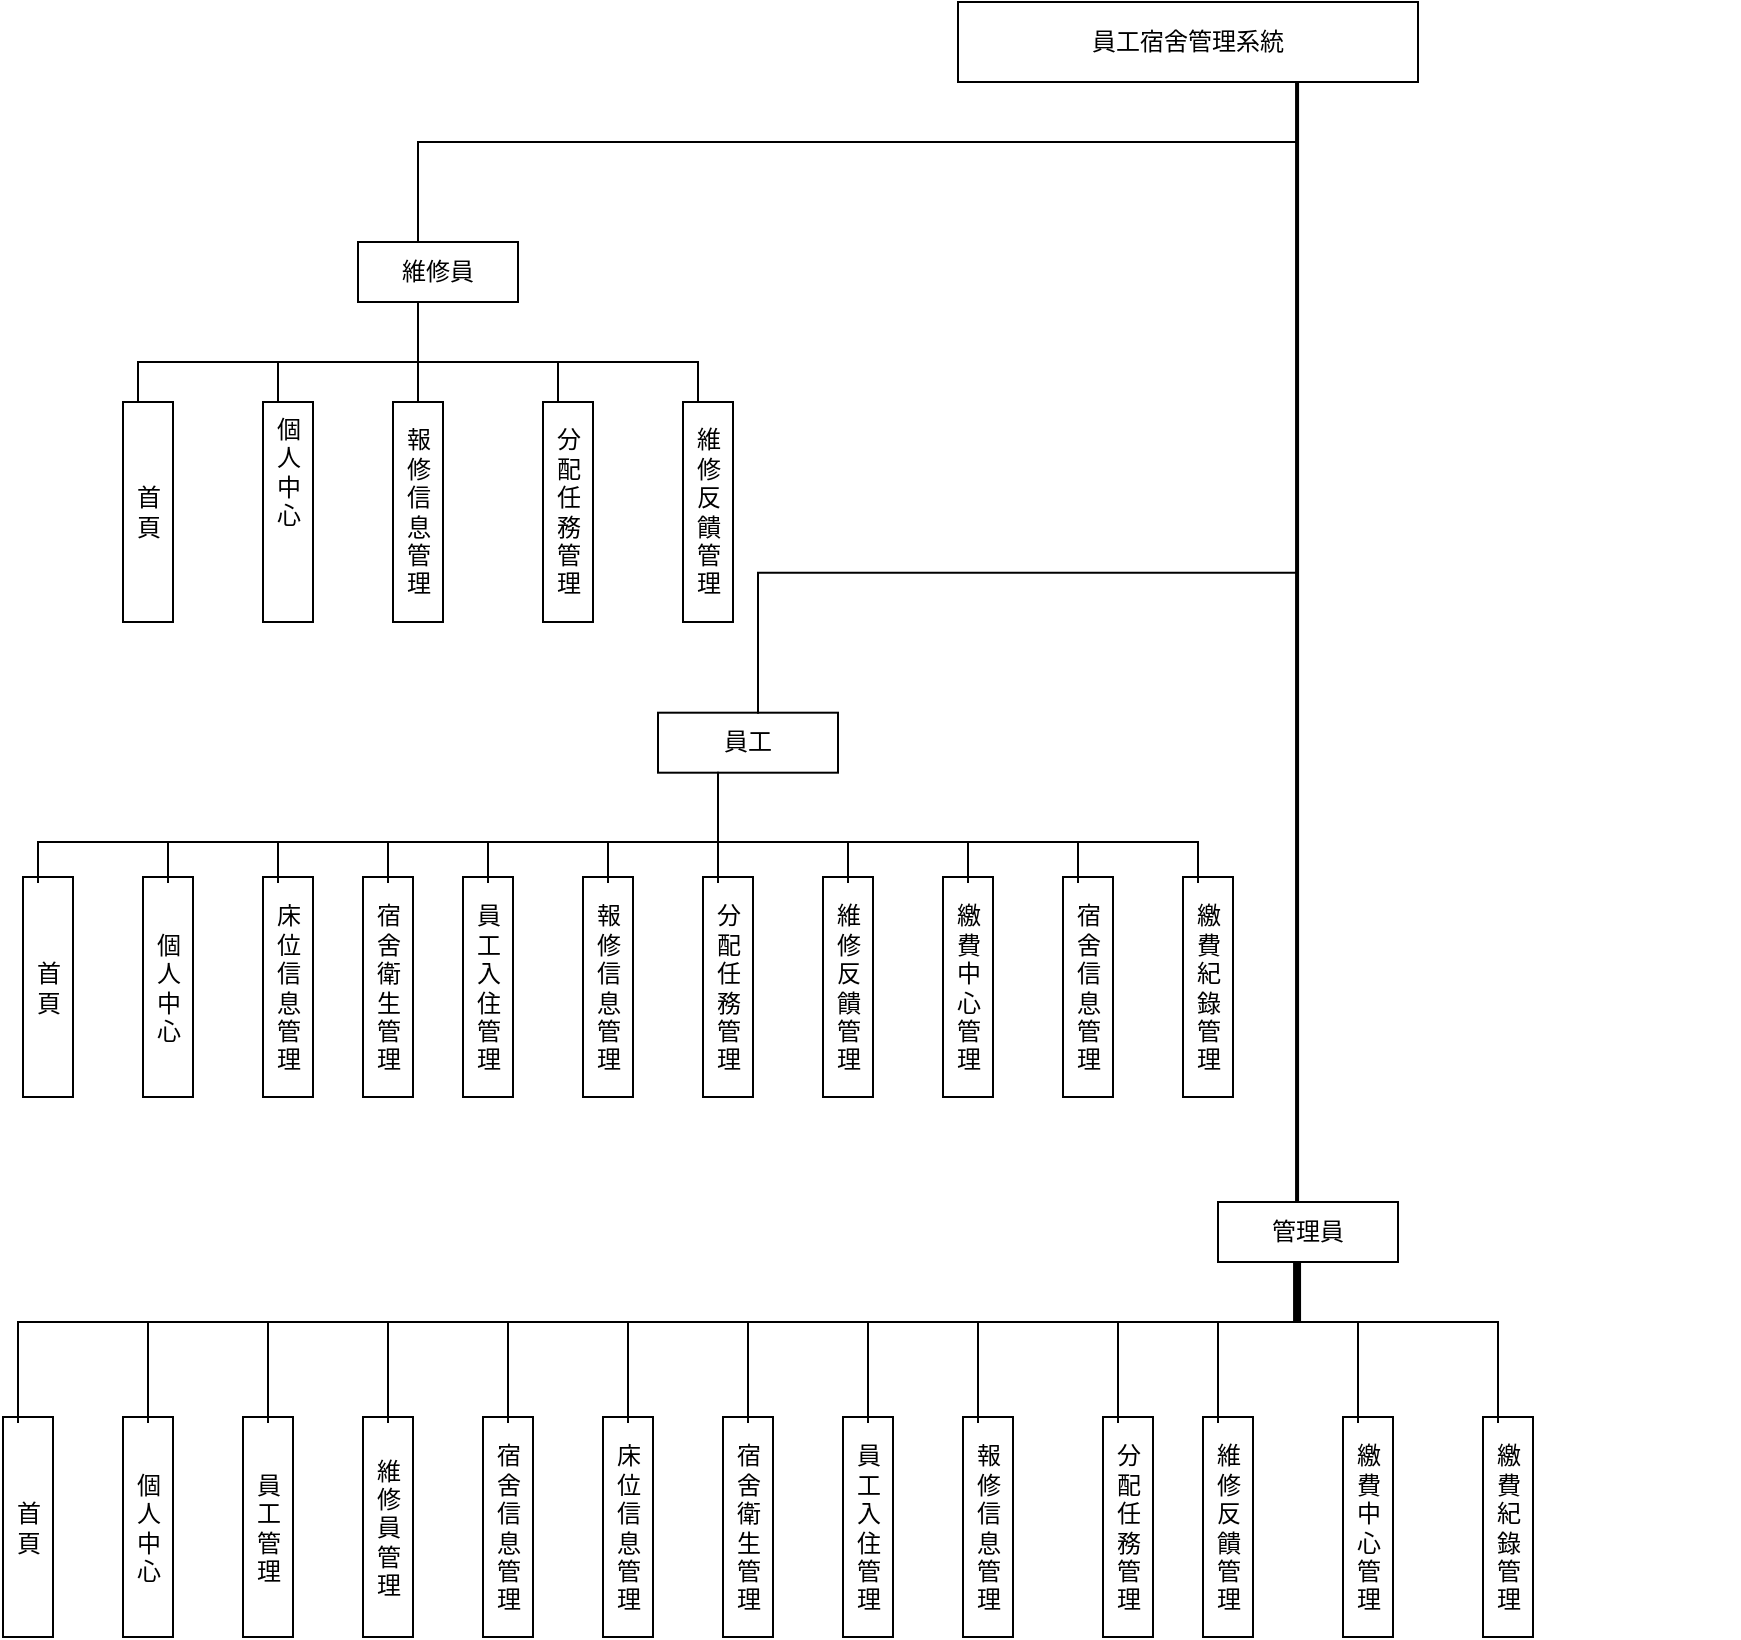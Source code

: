 <mxfile version="22.1.16" type="device">
  <diagram name="第 1 页" id="CrLuZhJrTcjM2FDFU3bM">
    <mxGraphModel dx="1195" dy="622" grid="1" gridSize="10" guides="1" tooltips="1" connect="1" arrows="1" fold="1" page="1" pageScale="1" pageWidth="827" pageHeight="1169" math="0" shadow="0">
      <root>
        <mxCell id="0" />
        <mxCell id="1" parent="0" />
        <mxCell id="8_fql4b7f1DPzUtLpHz6-1" value="員工宿舍管理系統" style="rounded=0;whiteSpace=wrap;html=1;" parent="1" vertex="1">
          <mxGeometry x="510" y="10" width="230" height="40" as="geometry" />
        </mxCell>
        <mxCell id="8_fql4b7f1DPzUtLpHz6-2" value="維修員" style="rounded=0;whiteSpace=wrap;html=1;" parent="1" vertex="1">
          <mxGeometry x="210" y="130" width="80" height="30" as="geometry" />
        </mxCell>
        <mxCell id="8_fql4b7f1DPzUtLpHz6-4" value="報修信息管理" style="rounded=0;whiteSpace=wrap;html=1;rotation=90;horizontal=0;" parent="1" vertex="1">
          <mxGeometry x="185" y="252.5" width="110" height="25" as="geometry" />
        </mxCell>
        <mxCell id="8_fql4b7f1DPzUtLpHz6-5" value="分配任務管理" style="rounded=0;whiteSpace=wrap;html=1;rotation=90;horizontal=0;" parent="1" vertex="1">
          <mxGeometry x="260" y="252.5" width="110" height="25" as="geometry" />
        </mxCell>
        <mxCell id="8_fql4b7f1DPzUtLpHz6-6" value="維修反饋管理" style="rounded=0;whiteSpace=wrap;html=1;rotation=90;horizontal=0;" parent="1" vertex="1">
          <mxGeometry x="330" y="252.5" width="110" height="25" as="geometry" />
        </mxCell>
        <mxCell id="8_fql4b7f1DPzUtLpHz6-8" value="員工" style="rounded=0;whiteSpace=wrap;html=1;" parent="1" vertex="1">
          <mxGeometry x="360" y="365.35" width="90" height="30" as="geometry" />
        </mxCell>
        <mxCell id="8_fql4b7f1DPzUtLpHz6-9" value="首頁" style="rounded=0;whiteSpace=wrap;html=1;rotation=90;horizontal=0;" parent="1" vertex="1">
          <mxGeometry y="490" width="110" height="25" as="geometry" />
        </mxCell>
        <mxCell id="8_fql4b7f1DPzUtLpHz6-10" value="個人中心" style="rounded=0;whiteSpace=wrap;html=1;rotation=90;horizontal=0;" parent="1" vertex="1">
          <mxGeometry x="60" y="490" width="110" height="25" as="geometry" />
        </mxCell>
        <mxCell id="8_fql4b7f1DPzUtLpHz6-11" value="床位信息管理" style="rounded=0;whiteSpace=wrap;html=1;rotation=90;horizontal=0;" parent="1" vertex="1">
          <mxGeometry x="120" y="490" width="110" height="25" as="geometry" />
        </mxCell>
        <mxCell id="8_fql4b7f1DPzUtLpHz6-12" value="宿舍衛生管理" style="rounded=0;whiteSpace=wrap;html=1;rotation=90;horizontal=0;" parent="1" vertex="1">
          <mxGeometry x="170" y="490" width="110" height="25" as="geometry" />
        </mxCell>
        <mxCell id="8_fql4b7f1DPzUtLpHz6-13" value="員工入住管理" style="rounded=0;whiteSpace=wrap;html=1;rotation=90;horizontal=0;" parent="1" vertex="1">
          <mxGeometry x="220" y="490" width="110" height="25" as="geometry" />
        </mxCell>
        <mxCell id="8_fql4b7f1DPzUtLpHz6-14" value="報修信息管理" style="rounded=0;whiteSpace=wrap;html=1;rotation=90;horizontal=0;" parent="1" vertex="1">
          <mxGeometry x="280" y="490" width="110" height="25" as="geometry" />
        </mxCell>
        <mxCell id="8_fql4b7f1DPzUtLpHz6-15" value="分配任務管理" style="rounded=0;whiteSpace=wrap;html=1;rotation=90;horizontal=0;" parent="1" vertex="1">
          <mxGeometry x="340" y="490" width="110" height="25" as="geometry" />
        </mxCell>
        <mxCell id="8_fql4b7f1DPzUtLpHz6-16" value="維修反饋管理" style="rounded=0;whiteSpace=wrap;html=1;rotation=90;horizontal=0;" parent="1" vertex="1">
          <mxGeometry x="400" y="490" width="110" height="25" as="geometry" />
        </mxCell>
        <mxCell id="8_fql4b7f1DPzUtLpHz6-17" value="繳費中心管理" style="rounded=0;whiteSpace=wrap;html=1;rotation=90;horizontal=0;" parent="1" vertex="1">
          <mxGeometry x="460" y="490" width="110" height="25" as="geometry" />
        </mxCell>
        <mxCell id="8_fql4b7f1DPzUtLpHz6-18" value="宿舍信息管理" style="rounded=0;whiteSpace=wrap;html=1;rotation=90;horizontal=0;" parent="1" vertex="1">
          <mxGeometry x="520" y="490" width="110" height="25" as="geometry" />
        </mxCell>
        <mxCell id="8_fql4b7f1DPzUtLpHz6-19" value="繳費紀錄管理" style="rounded=0;whiteSpace=wrap;html=1;rotation=90;horizontal=0;" parent="1" vertex="1">
          <mxGeometry x="580" y="490" width="110" height="25" as="geometry" />
        </mxCell>
        <mxCell id="8_fql4b7f1DPzUtLpHz6-23" value="管理員" style="rounded=0;whiteSpace=wrap;html=1;" parent="1" vertex="1">
          <mxGeometry x="640" y="610" width="90" height="30" as="geometry" />
        </mxCell>
        <mxCell id="8_fql4b7f1DPzUtLpHz6-24" value="首頁" style="rounded=0;whiteSpace=wrap;html=1;rotation=90;horizontal=0;" parent="1" vertex="1">
          <mxGeometry x="-10" y="760" width="110" height="25" as="geometry" />
        </mxCell>
        <mxCell id="8_fql4b7f1DPzUtLpHz6-26" value="個人中心" style="rounded=0;whiteSpace=wrap;html=1;rotation=90;horizontal=0;" parent="1" vertex="1">
          <mxGeometry x="50" y="760" width="110" height="25" as="geometry" />
        </mxCell>
        <mxCell id="8_fql4b7f1DPzUtLpHz6-27" value="員工管理" style="rounded=0;whiteSpace=wrap;html=1;rotation=90;horizontal=0;" parent="1" vertex="1">
          <mxGeometry x="110" y="760" width="110" height="25" as="geometry" />
        </mxCell>
        <mxCell id="8_fql4b7f1DPzUtLpHz6-28" value="維修員管理" style="rounded=0;whiteSpace=wrap;html=1;rotation=90;horizontal=0;" parent="1" vertex="1">
          <mxGeometry x="170" y="760" width="110" height="25" as="geometry" />
        </mxCell>
        <mxCell id="8_fql4b7f1DPzUtLpHz6-29" value="宿舍信息管理" style="rounded=0;whiteSpace=wrap;html=1;rotation=90;horizontal=0;" parent="1" vertex="1">
          <mxGeometry x="230" y="760" width="110" height="25" as="geometry" />
        </mxCell>
        <mxCell id="8_fql4b7f1DPzUtLpHz6-30" value="床位信息管理" style="rounded=0;whiteSpace=wrap;html=1;rotation=90;horizontal=0;" parent="1" vertex="1">
          <mxGeometry x="290" y="760" width="110" height="25" as="geometry" />
        </mxCell>
        <mxCell id="8_fql4b7f1DPzUtLpHz6-31" value="宿舍衛生管理" style="rounded=0;whiteSpace=wrap;html=1;rotation=90;horizontal=0;" parent="1" vertex="1">
          <mxGeometry x="350" y="760" width="110" height="25" as="geometry" />
        </mxCell>
        <mxCell id="8_fql4b7f1DPzUtLpHz6-32" value="員工入住管理" style="rounded=0;whiteSpace=wrap;html=1;rotation=90;horizontal=0;" parent="1" vertex="1">
          <mxGeometry x="410" y="760" width="110" height="25" as="geometry" />
        </mxCell>
        <mxCell id="8_fql4b7f1DPzUtLpHz6-33" value="報修信息管理" style="rounded=0;whiteSpace=wrap;html=1;rotation=90;horizontal=0;" parent="1" vertex="1">
          <mxGeometry x="470" y="760" width="110" height="25" as="geometry" />
        </mxCell>
        <mxCell id="8_fql4b7f1DPzUtLpHz6-34" value="分配任務管理" style="rounded=0;whiteSpace=wrap;html=1;rotation=90;horizontal=0;" parent="1" vertex="1">
          <mxGeometry x="540" y="760" width="110" height="25" as="geometry" />
        </mxCell>
        <mxCell id="8_fql4b7f1DPzUtLpHz6-35" value="維修反饋管理" style="rounded=0;whiteSpace=wrap;html=1;rotation=90;horizontal=0;" parent="1" vertex="1">
          <mxGeometry x="590" y="760" width="110" height="25" as="geometry" />
        </mxCell>
        <mxCell id="8_fql4b7f1DPzUtLpHz6-36" value="繳費中心管理" style="rounded=0;whiteSpace=wrap;html=1;rotation=90;horizontal=0;" parent="1" vertex="1">
          <mxGeometry x="660" y="760" width="110" height="25" as="geometry" />
        </mxCell>
        <mxCell id="8_fql4b7f1DPzUtLpHz6-37" value="繳費紀錄管理" style="rounded=0;whiteSpace=wrap;html=1;rotation=90;horizontal=0;" parent="1" vertex="1">
          <mxGeometry x="730" y="760" width="110" height="25" as="geometry" />
        </mxCell>
        <mxCell id="8_fql4b7f1DPzUtLpHz6-41" value="" style="line;strokeWidth=2;html=1;rotation=90;" parent="1" vertex="1">
          <mxGeometry x="399.53" y="325.35" width="560" height="10" as="geometry" />
        </mxCell>
        <mxCell id="8_fql4b7f1DPzUtLpHz6-42" value="" style="shape=partialRectangle;whiteSpace=wrap;html=1;bottom=0;right=0;fillColor=none;" parent="1" vertex="1">
          <mxGeometry x="240" y="80" width="440" height="50" as="geometry" />
        </mxCell>
        <mxCell id="8_fql4b7f1DPzUtLpHz6-43" value="" style="shape=partialRectangle;whiteSpace=wrap;html=1;bottom=0;right=0;fillColor=none;" parent="1" vertex="1">
          <mxGeometry x="410" y="295.35" width="270" height="70" as="geometry" />
        </mxCell>
        <mxCell id="8_fql4b7f1DPzUtLpHz6-60" value="個人中心" style="rounded=0;whiteSpace=wrap;html=1;rotation=90;verticalAlign=top;horizontal=0;" parent="1" vertex="1">
          <mxGeometry x="120" y="252.5" width="110" height="25" as="geometry" />
        </mxCell>
        <mxCell id="8_fql4b7f1DPzUtLpHz6-72" value="&lt;p style=&quot;line-height: 110%;&quot;&gt;&lt;/p&gt;首頁&lt;p&gt;&lt;/p&gt;" style="rounded=0;whiteSpace=wrap;html=1;rotation=90;align=center;labelPosition=center;verticalLabelPosition=middle;verticalAlign=middle;horizontal=0;" parent="1" vertex="1">
          <mxGeometry x="50" y="252.5" width="110" height="25" as="geometry" />
        </mxCell>
        <mxCell id="8_fql4b7f1DPzUtLpHz6-74" value="" style="shape=partialRectangle;whiteSpace=wrap;html=1;bottom=0;right=0;fillColor=none;" parent="1" vertex="1">
          <mxGeometry x="100" y="190" width="280" height="20" as="geometry" />
        </mxCell>
        <mxCell id="8_fql4b7f1DPzUtLpHz6-75" value="" style="shape=partialRectangle;whiteSpace=wrap;html=1;right=0;top=0;bottom=0;fillColor=none;routingCenterX=-0.5;" parent="1" vertex="1">
          <mxGeometry x="380" y="190" width="120" height="20" as="geometry" />
        </mxCell>
        <mxCell id="8_fql4b7f1DPzUtLpHz6-76" value="" style="shape=partialRectangle;whiteSpace=wrap;html=1;right=0;top=0;bottom=0;fillColor=none;routingCenterX=-0.5;" parent="1" vertex="1">
          <mxGeometry x="240" y="160" width="120" height="50" as="geometry" />
        </mxCell>
        <mxCell id="8_fql4b7f1DPzUtLpHz6-77" value="" style="shape=partialRectangle;whiteSpace=wrap;html=1;right=0;top=0;bottom=0;fillColor=none;routingCenterX=-0.5;" parent="1" vertex="1">
          <mxGeometry x="170" y="190" width="120" height="20" as="geometry" />
        </mxCell>
        <mxCell id="8_fql4b7f1DPzUtLpHz6-78" value="" style="shape=partialRectangle;whiteSpace=wrap;html=1;right=0;top=0;bottom=0;fillColor=none;routingCenterX=-0.5;" parent="1" vertex="1">
          <mxGeometry x="310" y="190" width="120" height="20" as="geometry" />
        </mxCell>
        <mxCell id="8_fql4b7f1DPzUtLpHz6-79" value="" style="shape=partialRectangle;whiteSpace=wrap;html=1;bottom=0;right=0;fillColor=none;" parent="1" vertex="1">
          <mxGeometry x="50" y="430" width="580" height="20" as="geometry" />
        </mxCell>
        <mxCell id="8_fql4b7f1DPzUtLpHz6-86" value="" style="shape=partialRectangle;whiteSpace=wrap;html=1;right=0;top=0;bottom=0;fillColor=none;routingCenterX=-0.5;" parent="1" vertex="1">
          <mxGeometry x="630" y="430" width="120" height="20" as="geometry" />
        </mxCell>
        <mxCell id="8_fql4b7f1DPzUtLpHz6-93" value="" style="shape=partialRectangle;whiteSpace=wrap;html=1;right=0;top=0;bottom=0;fillColor=none;routingCenterX=-0.5;" parent="1" vertex="1">
          <mxGeometry x="390" y="395.35" width="120" height="54.65" as="geometry" />
        </mxCell>
        <mxCell id="8_fql4b7f1DPzUtLpHz6-94" value="" style="shape=partialRectangle;whiteSpace=wrap;html=1;right=0;top=0;bottom=0;fillColor=none;routingCenterX=-0.5;" parent="1" vertex="1">
          <mxGeometry x="115" y="430" width="120" height="20" as="geometry" />
        </mxCell>
        <mxCell id="8_fql4b7f1DPzUtLpHz6-95" value="" style="shape=partialRectangle;whiteSpace=wrap;html=1;right=0;top=0;bottom=0;fillColor=none;routingCenterX=-0.5;" parent="1" vertex="1">
          <mxGeometry x="170" y="430" width="120" height="20" as="geometry" />
        </mxCell>
        <mxCell id="8_fql4b7f1DPzUtLpHz6-96" value="" style="shape=partialRectangle;whiteSpace=wrap;html=1;right=0;top=0;bottom=0;fillColor=none;routingCenterX=-0.5;" parent="1" vertex="1">
          <mxGeometry x="225" y="430" width="120" height="20" as="geometry" />
        </mxCell>
        <mxCell id="8_fql4b7f1DPzUtLpHz6-98" value="" style="shape=partialRectangle;whiteSpace=wrap;html=1;right=0;top=0;bottom=0;fillColor=none;routingCenterX=-0.5;" parent="1" vertex="1">
          <mxGeometry x="275" y="430" width="120" height="20" as="geometry" />
        </mxCell>
        <mxCell id="8_fql4b7f1DPzUtLpHz6-99" value="" style="shape=partialRectangle;whiteSpace=wrap;html=1;right=0;top=0;bottom=0;fillColor=none;routingCenterX=-0.5;" parent="1" vertex="1">
          <mxGeometry x="335" y="430" width="120" height="20" as="geometry" />
        </mxCell>
        <mxCell id="8_fql4b7f1DPzUtLpHz6-100" value="" style="shape=partialRectangle;whiteSpace=wrap;html=1;right=0;top=0;bottom=0;fillColor=none;routingCenterX=-0.5;" parent="1" vertex="1">
          <mxGeometry x="455" y="430" width="120" height="20" as="geometry" />
        </mxCell>
        <mxCell id="8_fql4b7f1DPzUtLpHz6-101" value="" style="shape=partialRectangle;whiteSpace=wrap;html=1;right=0;top=0;bottom=0;fillColor=none;routingCenterX=-0.5;" parent="1" vertex="1">
          <mxGeometry x="515" y="430" width="120" height="20" as="geometry" />
        </mxCell>
        <mxCell id="8_fql4b7f1DPzUtLpHz6-102" value="" style="shape=partialRectangle;whiteSpace=wrap;html=1;right=0;top=0;bottom=0;fillColor=none;routingCenterX=-0.5;" parent="1" vertex="1">
          <mxGeometry x="570" y="430" width="120" height="20" as="geometry" />
        </mxCell>
        <mxCell id="8_fql4b7f1DPzUtLpHz6-103" value="" style="shape=partialRectangle;whiteSpace=wrap;html=1;bottom=0;right=0;fillColor=none;" parent="1" vertex="1">
          <mxGeometry x="40" y="670" width="740" height="50" as="geometry" />
        </mxCell>
        <mxCell id="8_fql4b7f1DPzUtLpHz6-104" value="" style="shape=partialRectangle;whiteSpace=wrap;html=1;right=0;top=0;bottom=0;fillColor=none;routingCenterX=-0.5;" parent="1" vertex="1">
          <mxGeometry x="780" y="670" width="120" height="50" as="geometry" />
        </mxCell>
        <mxCell id="8_fql4b7f1DPzUtLpHz6-105" value="" style="shape=partialRectangle;whiteSpace=wrap;html=1;right=0;top=0;bottom=0;fillColor=none;routingCenterX=-0.5;" parent="1" vertex="1">
          <mxGeometry x="105" y="670" width="120" height="50" as="geometry" />
        </mxCell>
        <mxCell id="8_fql4b7f1DPzUtLpHz6-106" value="" style="shape=partialRectangle;whiteSpace=wrap;html=1;right=0;top=0;bottom=0;fillColor=none;routingCenterX=-0.5;" parent="1" vertex="1">
          <mxGeometry x="165" y="670" width="120" height="50" as="geometry" />
        </mxCell>
        <mxCell id="8_fql4b7f1DPzUtLpHz6-107" value="" style="shape=partialRectangle;whiteSpace=wrap;html=1;right=0;top=0;bottom=0;fillColor=none;routingCenterX=-0.5;" parent="1" vertex="1">
          <mxGeometry x="225" y="670" width="120" height="50" as="geometry" />
        </mxCell>
        <mxCell id="8_fql4b7f1DPzUtLpHz6-108" value="" style="shape=partialRectangle;whiteSpace=wrap;html=1;right=0;top=0;bottom=0;fillColor=none;routingCenterX=-0.5;" parent="1" vertex="1">
          <mxGeometry x="285" y="670" width="120" height="50" as="geometry" />
        </mxCell>
        <mxCell id="8_fql4b7f1DPzUtLpHz6-109" value="" style="shape=partialRectangle;whiteSpace=wrap;html=1;right=0;top=0;bottom=0;fillColor=none;routingCenterX=-0.5;" parent="1" vertex="1">
          <mxGeometry x="345" y="670" width="120" height="50" as="geometry" />
        </mxCell>
        <mxCell id="8_fql4b7f1DPzUtLpHz6-110" value="" style="shape=partialRectangle;whiteSpace=wrap;html=1;right=0;top=0;bottom=0;fillColor=none;routingCenterX=-0.5;" parent="1" vertex="1">
          <mxGeometry x="405" y="670" width="120" height="50" as="geometry" />
        </mxCell>
        <mxCell id="8_fql4b7f1DPzUtLpHz6-111" value="" style="shape=partialRectangle;whiteSpace=wrap;html=1;right=0;top=0;bottom=0;fillColor=none;routingCenterX=-0.5;" parent="1" vertex="1">
          <mxGeometry x="465" y="670" width="120" height="50" as="geometry" />
        </mxCell>
        <mxCell id="8_fql4b7f1DPzUtLpHz6-112" value="" style="shape=partialRectangle;whiteSpace=wrap;html=1;right=0;top=0;bottom=0;fillColor=none;routingCenterX=-0.5;" parent="1" vertex="1">
          <mxGeometry x="520" y="670" width="120" height="50" as="geometry" />
        </mxCell>
        <mxCell id="8_fql4b7f1DPzUtLpHz6-113" value="" style="shape=partialRectangle;whiteSpace=wrap;html=1;right=0;top=0;bottom=0;fillColor=none;routingCenterX=-0.5;" parent="1" vertex="1">
          <mxGeometry x="640" y="670" width="120" height="50" as="geometry" />
        </mxCell>
        <mxCell id="8_fql4b7f1DPzUtLpHz6-114" value="" style="shape=partialRectangle;whiteSpace=wrap;html=1;right=0;top=0;bottom=0;fillColor=none;routingCenterX=-0.5;" parent="1" vertex="1">
          <mxGeometry x="590" y="670" width="120" height="50" as="geometry" />
        </mxCell>
        <mxCell id="8_fql4b7f1DPzUtLpHz6-115" value="" style="shape=partialRectangle;whiteSpace=wrap;html=1;right=0;top=0;bottom=0;fillColor=none;routingCenterX=-0.5;" parent="1" vertex="1">
          <mxGeometry x="710" y="670" width="120" height="50" as="geometry" />
        </mxCell>
        <mxCell id="8_fql4b7f1DPzUtLpHz6-116" value="" style="line;strokeWidth=4;direction=south;html=1;perimeter=backbonePerimeter;points=[];outlineConnect=0;" parent="1" vertex="1">
          <mxGeometry x="674.53" y="640" width="10" height="30" as="geometry" />
        </mxCell>
      </root>
    </mxGraphModel>
  </diagram>
</mxfile>
